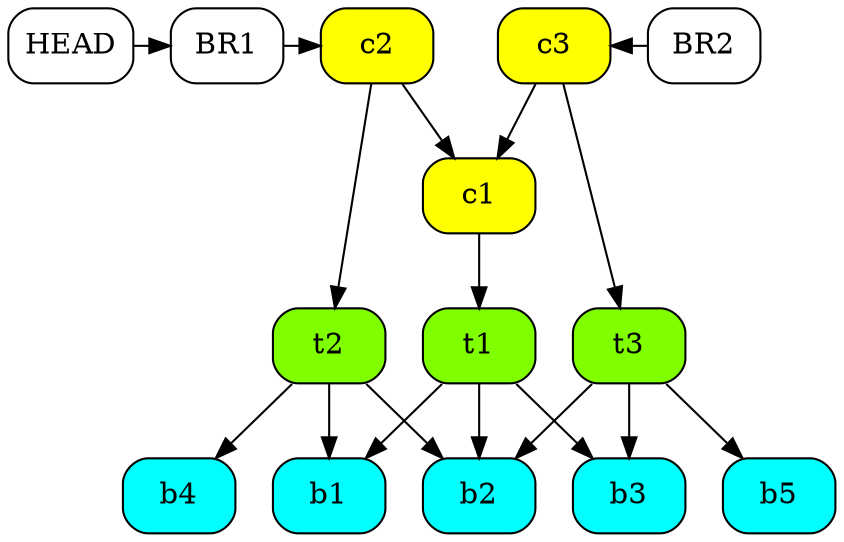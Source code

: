 digraph merge_start_dag {
    bgcolor=transparent;
    fontcolor=black;
    ratio=fill;
    node [shape=box, style="rounded,filled" fontsize="14"];
    edge [fontsize="14"];

    subgraph /* Refs */ {
        node [fillcolor=white];
        HEAD
        BR1
        BR2
    }
    subgraph /* Commits */ {
        node [fillcolor=yellow];
        c1;
        c2;
        c3;
    }
    subgraph /* Trees */ {
        node [fillcolor=chartreuse];
        t1;
        t2;
        t3;
    }
    subgraph /* Blobs */ {
        node [fillcolor=cyan];
        b1;
        b2;
        b3;
        b4;
        b5;
    }
    subgraph /* edges */ {
        edge [fontsize="9"]
        HEAD -> BR1 [constraint=false]
        BR1 -> c2 [constraint=false]
        BR2 -> c3 [constraint=false]
        c1 -> t1
        t1 -> {b1 b2 b3}
        t2 -> {b1 b2 b4}
        t3 -> {b2 b3 b5}
        c2 -> {c1 t2}
        c3 -> {c1 t3}
    }
}
